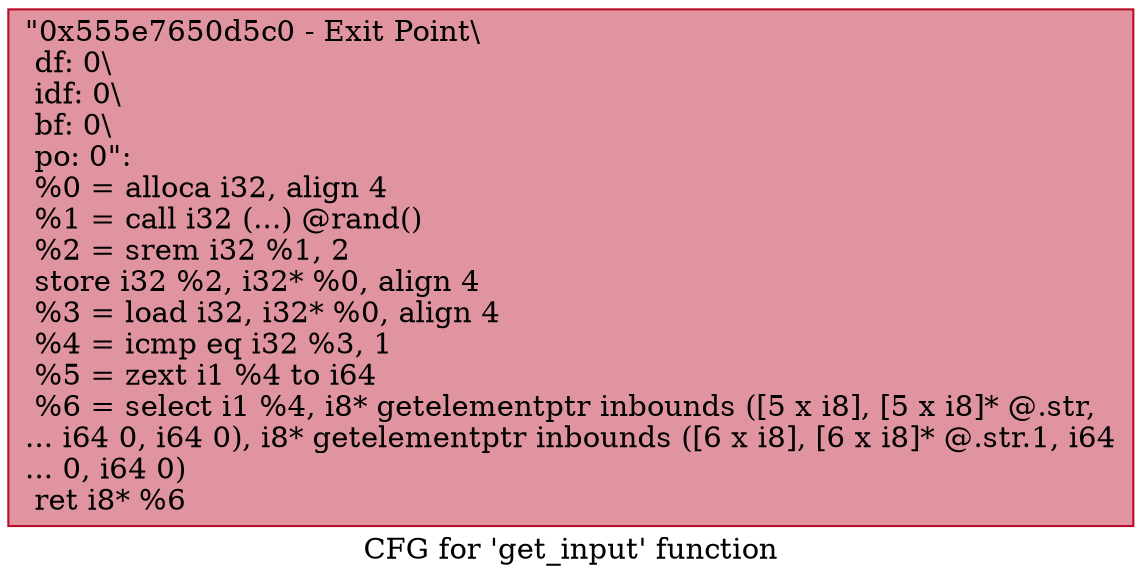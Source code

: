 digraph "CFG for 'get_input' function" {
	label="CFG for 'get_input' function";

	Node0x555e7650d5c0 [shape=record,color="#b70d28ff", style=filled, fillcolor="#b70d2870",label="{\"0x555e7650d5c0 - Exit Point\\\l df: 0\\\l idf: 0\\\l bf: 0\\\l po: 0\":\l  %0 = alloca i32, align 4\l  %1 = call i32 (...) @rand()\l  %2 = srem i32 %1, 2\l  store i32 %2, i32* %0, align 4\l  %3 = load i32, i32* %0, align 4\l  %4 = icmp eq i32 %3, 1\l  %5 = zext i1 %4 to i64\l  %6 = select i1 %4, i8* getelementptr inbounds ([5 x i8], [5 x i8]* @.str,\l... i64 0, i64 0), i8* getelementptr inbounds ([6 x i8], [6 x i8]* @.str.1, i64\l... 0, i64 0)\l  ret i8* %6\l}"];
}
